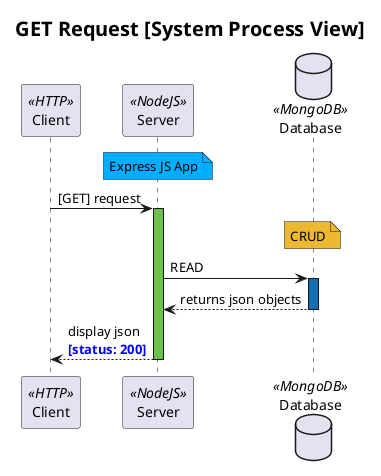 @startuml

title: <size:20> GET Request [System Process View]</size>

' Lifelines
participant Client as cl <<HTTP>>
participant Server as node <<NodeJS>>
database Database as db <<MongoDB>>


' Sequence
note over of node #00aeff: Express JS App
cl -> node : [GET] request
activate node #6cc24a
    note over of db #ecb731: CRUD
    node -> db : READ
activate db #146eb4
    db --> node : returns json objects
deactivate db
    node --> cl : display json\n<font color=blue><b>[status: 200]
deactivate node
@enduml